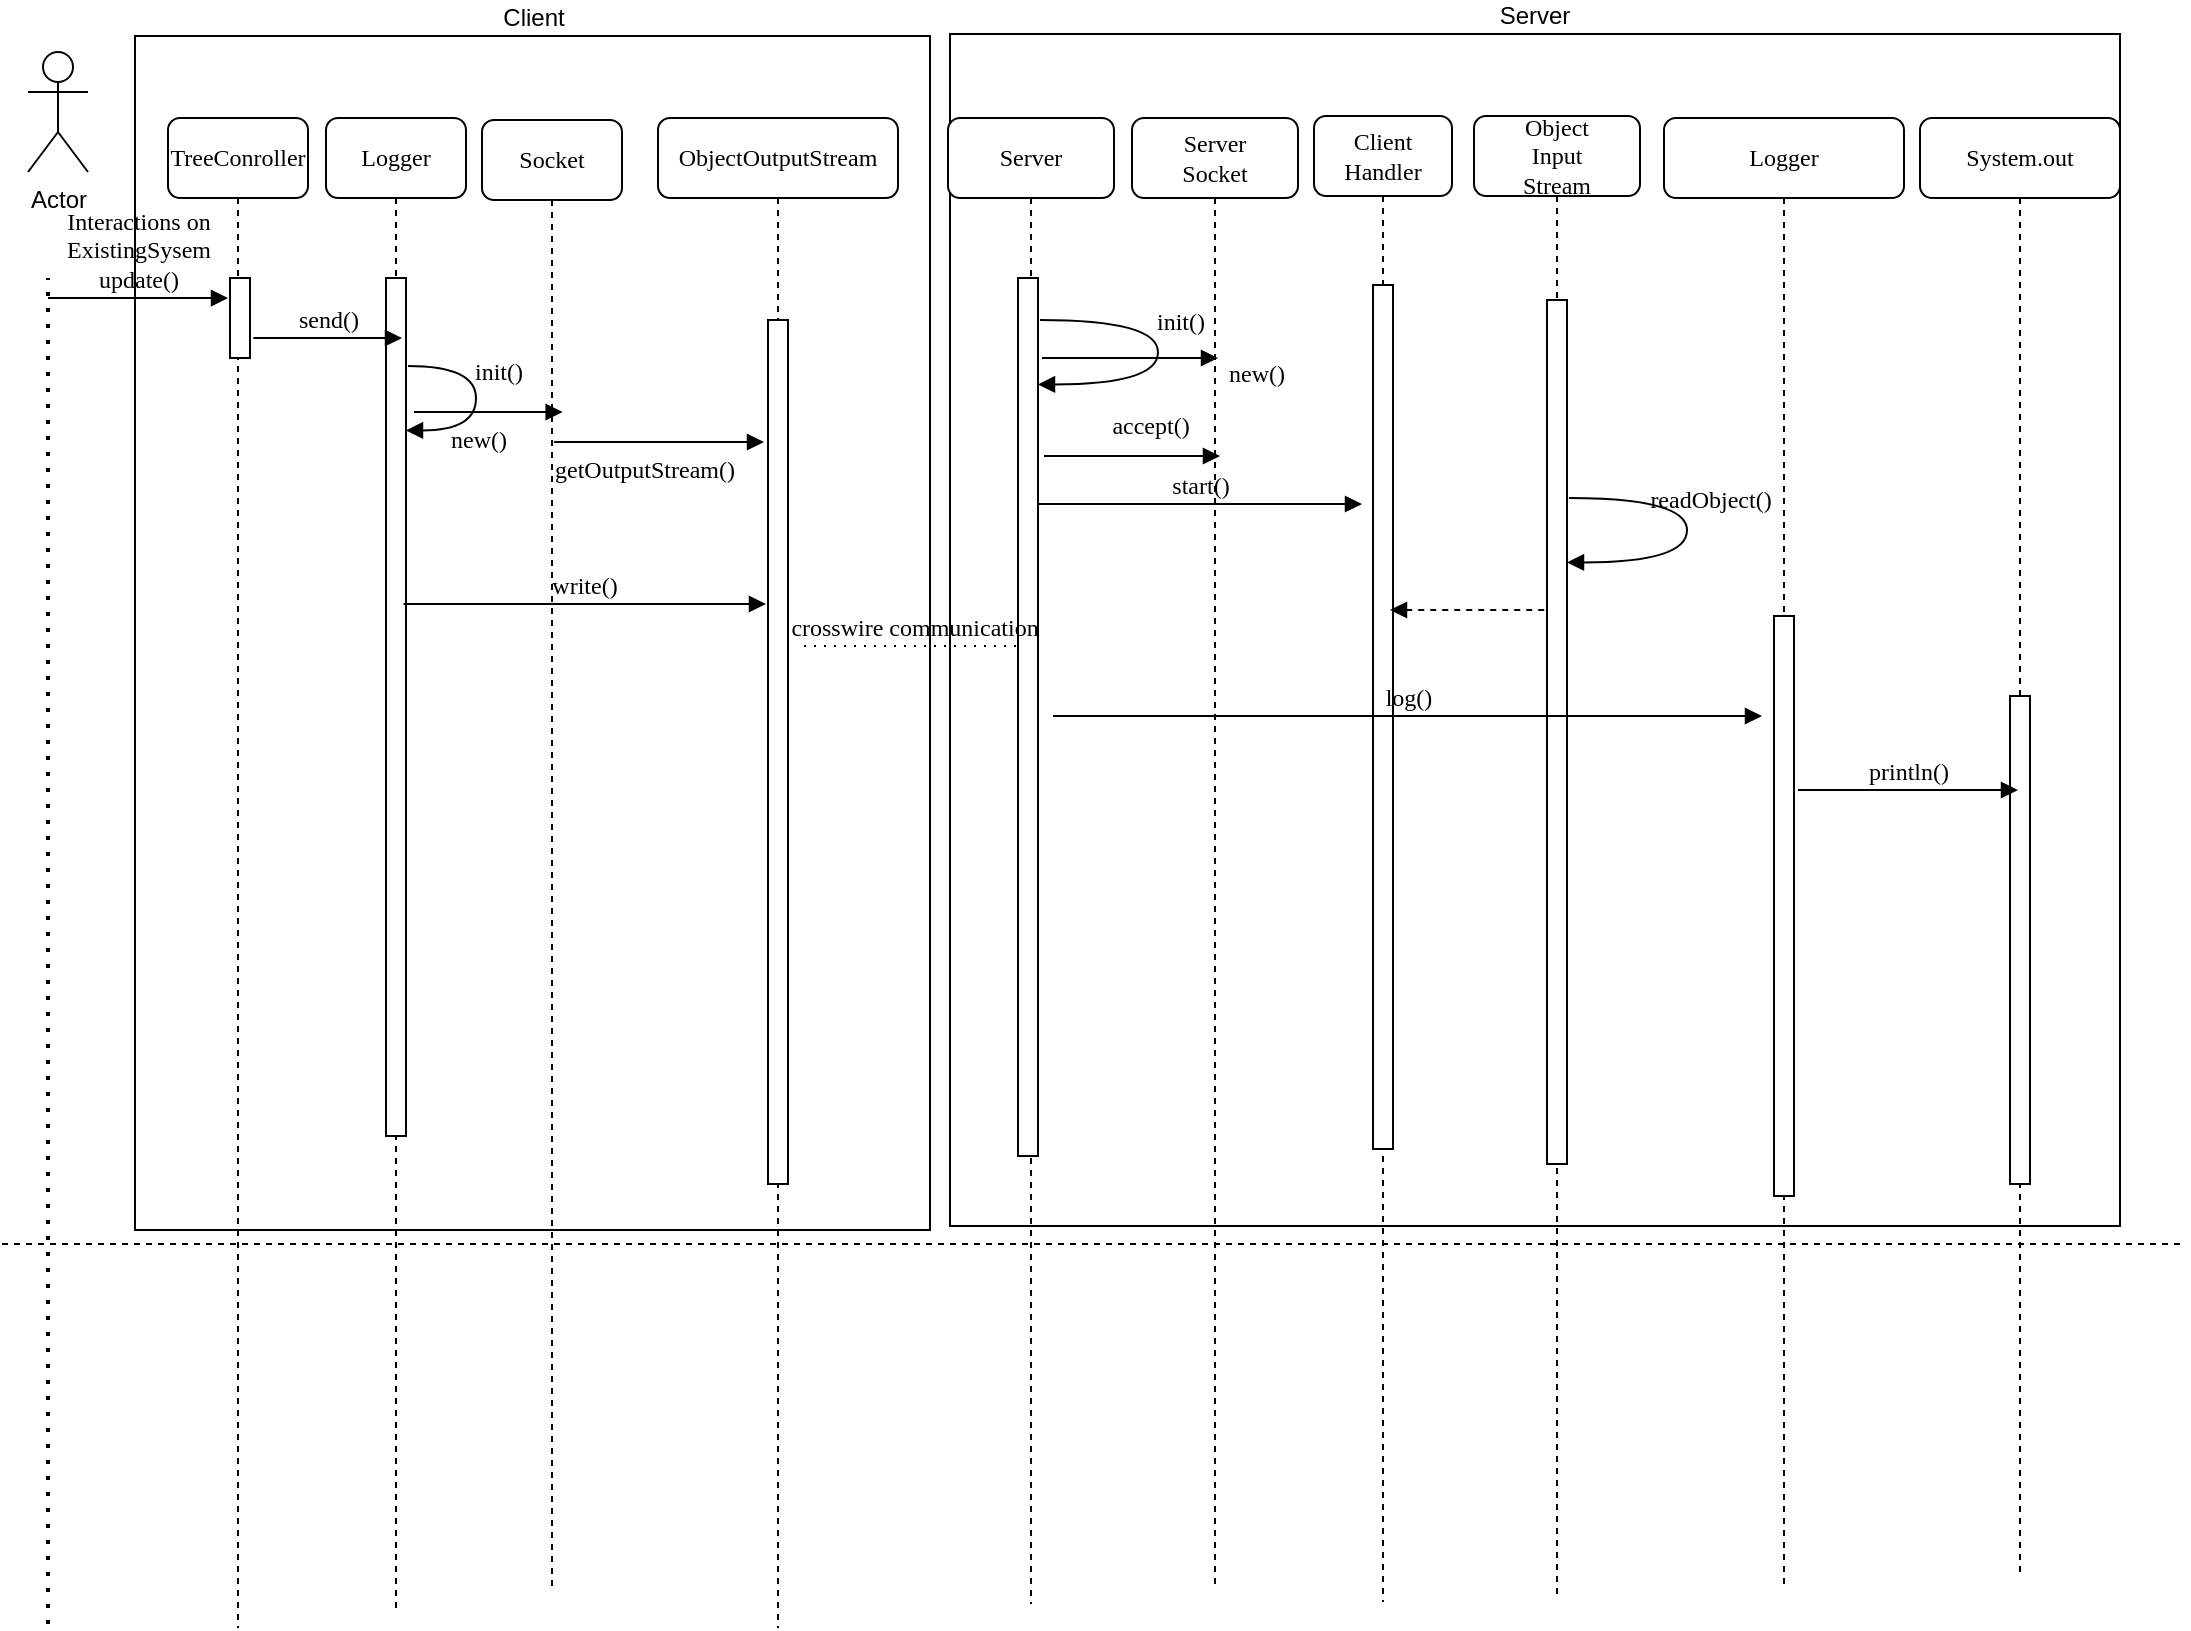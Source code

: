 <mxfile version="14.9.5" type="github" pages="2">
  <diagram name="Page-1" id="13e1069c-82ec-6db2-03f1-153e76fe0fe0">
    <mxGraphModel dx="2028" dy="1175" grid="0" gridSize="10" guides="1" tooltips="1" connect="1" arrows="1" fold="1" page="1" pageScale="1" pageWidth="1100" pageHeight="850" background="none" math="0" shadow="0">
      <root>
        <mxCell id="0" />
        <mxCell id="1" parent="0" />
        <mxCell id="lUZzRfqhpDz72i9qPuJh-14" value="Server" style="rounded=0;whiteSpace=wrap;html=1;labelPosition=center;verticalLabelPosition=top;align=center;verticalAlign=bottom;fillColor=none;" parent="1" vertex="1">
          <mxGeometry x="478" y="38" width="585" height="596" as="geometry" />
        </mxCell>
        <mxCell id="lUZzRfqhpDz72i9qPuJh-13" value="Client" style="rounded=0;html=1;fillColor=none;whiteSpace=wrap;labelPosition=center;verticalLabelPosition=top;align=center;verticalAlign=bottom;" parent="1" vertex="1">
          <mxGeometry x="70.5" y="39" width="397.5" height="597" as="geometry" />
        </mxCell>
        <mxCell id="7baba1c4bc27f4b0-3" value="Logger" style="shape=umlLifeline;perimeter=lifelinePerimeter;whiteSpace=wrap;html=1;container=1;collapsible=0;recursiveResize=0;outlineConnect=0;rounded=1;shadow=0;comic=0;labelBackgroundColor=none;strokeWidth=1;fontFamily=Verdana;fontSize=12;align=center;" parent="1" vertex="1">
          <mxGeometry x="166" y="80" width="70" height="747" as="geometry" />
        </mxCell>
        <mxCell id="7baba1c4bc27f4b0-4" value="Server" style="shape=umlLifeline;perimeter=lifelinePerimeter;whiteSpace=wrap;html=1;container=1;collapsible=0;recursiveResize=0;outlineConnect=0;rounded=1;shadow=0;comic=0;labelBackgroundColor=none;strokeWidth=1;fontFamily=Verdana;fontSize=12;align=center;" parent="1" vertex="1">
          <mxGeometry x="477" y="80" width="83" height="743" as="geometry" />
        </mxCell>
        <mxCell id="7baba1c4bc27f4b0-6" value="Object&lt;br&gt;Input&lt;br&gt;Stream" style="shape=umlLifeline;perimeter=lifelinePerimeter;whiteSpace=wrap;html=1;container=1;collapsible=0;recursiveResize=0;outlineConnect=0;rounded=1;shadow=0;comic=0;labelBackgroundColor=none;strokeWidth=1;fontFamily=Verdana;fontSize=12;align=center;" parent="1" vertex="1">
          <mxGeometry x="740" y="79" width="83" height="742" as="geometry" />
        </mxCell>
        <mxCell id="7baba1c4bc27f4b0-7" value="System.out" style="shape=umlLifeline;perimeter=lifelinePerimeter;whiteSpace=wrap;html=1;container=1;collapsible=0;recursiveResize=0;outlineConnect=0;rounded=1;shadow=0;comic=0;labelBackgroundColor=none;strokeWidth=1;fontFamily=Verdana;fontSize=12;align=center;" parent="1" vertex="1">
          <mxGeometry x="963" y="80" width="100" height="727" as="geometry" />
        </mxCell>
        <mxCell id="7baba1c4bc27f4b0-8" value="TreeConroller" style="shape=umlLifeline;perimeter=lifelinePerimeter;whiteSpace=wrap;html=1;container=1;collapsible=0;recursiveResize=0;outlineConnect=0;rounded=1;shadow=0;comic=0;labelBackgroundColor=none;strokeWidth=1;fontFamily=Verdana;fontSize=12;align=center;" parent="1" vertex="1">
          <mxGeometry x="87" y="80" width="70" height="755" as="geometry" />
        </mxCell>
        <mxCell id="7baba1c4bc27f4b0-9" value="" style="html=1;points=[];perimeter=orthogonalPerimeter;rounded=0;shadow=0;comic=0;labelBackgroundColor=none;strokeWidth=1;fontFamily=Verdana;fontSize=12;align=center;" parent="7baba1c4bc27f4b0-8" vertex="1">
          <mxGeometry x="31" y="80" width="10" height="40" as="geometry" />
        </mxCell>
        <mxCell id="v2sNKhrYKezQcKQ5aqy3-1" value="Actor" style="shape=umlActor;verticalLabelPosition=bottom;verticalAlign=top;html=1;outlineConnect=0;" parent="1" vertex="1">
          <mxGeometry x="17" y="47" width="30" height="60" as="geometry" />
        </mxCell>
        <mxCell id="v2sNKhrYKezQcKQ5aqy3-5" value="" style="endArrow=none;dashed=1;html=1;dashPattern=1 3;strokeWidth=2;" parent="1" edge="1">
          <mxGeometry width="50" height="50" relative="1" as="geometry">
            <mxPoint x="27" y="833" as="sourcePoint" />
            <mxPoint x="27" y="160" as="targetPoint" />
          </mxGeometry>
        </mxCell>
        <mxCell id="GuuvEOTeNEV0MSkpKMg_-3" value="" style="html=1;points=[];perimeter=orthogonalPerimeter;rounded=0;shadow=0;comic=0;labelBackgroundColor=none;strokeWidth=1;fontFamily=Verdana;fontSize=12;align=center;" parent="1" vertex="1">
          <mxGeometry x="196" y="160" width="10" height="429" as="geometry" />
        </mxCell>
        <mxCell id="GuuvEOTeNEV0MSkpKMg_-9" value="" style="html=1;points=[];perimeter=orthogonalPerimeter;rounded=0;shadow=0;comic=0;labelBackgroundColor=none;strokeWidth=1;fontFamily=Verdana;fontSize=12;align=center;" parent="1" vertex="1">
          <mxGeometry x="776.5" y="171" width="10" height="432" as="geometry" />
        </mxCell>
        <mxCell id="GuuvEOTeNEV0MSkpKMg_-15" value="" style="html=1;points=[];perimeter=orthogonalPerimeter;rounded=0;shadow=0;comic=0;labelBackgroundColor=none;strokeWidth=1;fontFamily=Verdana;fontSize=12;align=center;" parent="1" vertex="1">
          <mxGeometry x="1008" y="369" width="10" height="244" as="geometry" />
        </mxCell>
        <mxCell id="GuuvEOTeNEV0MSkpKMg_-17" value="Interactions on &lt;br&gt;ExistingSysem&lt;br&gt;update()" style="html=1;verticalAlign=bottom;endArrow=block;labelBackgroundColor=none;fontFamily=Verdana;fontSize=12;edgeStyle=elbowEdgeStyle;elbow=horizontal;exitX=1.06;exitY=0.064;exitDx=0;exitDy=0;exitPerimeter=0;" parent="1" edge="1">
          <mxGeometry relative="1" as="geometry">
            <mxPoint x="27.0" y="170.03" as="sourcePoint" />
            <mxPoint x="117" y="170" as="targetPoint" />
          </mxGeometry>
        </mxCell>
        <mxCell id="GuuvEOTeNEV0MSkpKMg_-24" value="" style="endArrow=none;html=1;dashed=1;" parent="1" edge="1">
          <mxGeometry width="50" height="50" relative="1" as="geometry">
            <mxPoint x="4" y="643" as="sourcePoint" />
            <mxPoint x="1096" y="643" as="targetPoint" />
          </mxGeometry>
        </mxCell>
        <mxCell id="z9VeMY2LPaJ1HMEdanNb-1" value="ObjectOutputStream" style="shape=umlLifeline;perimeter=lifelinePerimeter;whiteSpace=wrap;html=1;container=1;collapsible=0;recursiveResize=0;outlineConnect=0;rounded=1;shadow=0;comic=0;labelBackgroundColor=none;strokeWidth=1;fontFamily=Verdana;fontSize=12;align=center;" parent="1" vertex="1">
          <mxGeometry x="332" y="80" width="120" height="755" as="geometry" />
        </mxCell>
        <mxCell id="z9VeMY2LPaJ1HMEdanNb-2" value="Client&lt;br&gt;Handler" style="shape=umlLifeline;perimeter=lifelinePerimeter;whiteSpace=wrap;html=1;container=1;collapsible=0;recursiveResize=0;outlineConnect=0;rounded=1;shadow=0;comic=0;labelBackgroundColor=none;strokeWidth=1;fontFamily=Verdana;fontSize=12;align=center;" parent="1" vertex="1">
          <mxGeometry x="660" y="79" width="69" height="743" as="geometry" />
        </mxCell>
        <mxCell id="z9VeMY2LPaJ1HMEdanNb-3" value="Logger" style="shape=umlLifeline;perimeter=lifelinePerimeter;whiteSpace=wrap;html=1;container=1;collapsible=0;recursiveResize=0;outlineConnect=0;rounded=1;shadow=0;comic=0;labelBackgroundColor=none;strokeWidth=1;fontFamily=Verdana;fontSize=12;align=center;" parent="1" vertex="1">
          <mxGeometry x="835" y="80" width="120" height="735" as="geometry" />
        </mxCell>
        <mxCell id="z9VeMY2LPaJ1HMEdanNb-5" value="send()" style="html=1;verticalAlign=bottom;endArrow=block;labelBackgroundColor=none;fontFamily=Verdana;fontSize=12;edgeStyle=elbowEdgeStyle;elbow=horizontal;exitX=1.167;exitY=0.75;exitDx=0;exitDy=0;exitPerimeter=0;" parent="1" source="7baba1c4bc27f4b0-9" edge="1">
          <mxGeometry relative="1" as="geometry">
            <mxPoint x="137" y="190.03" as="sourcePoint" />
            <mxPoint x="204" y="190" as="targetPoint" />
          </mxGeometry>
        </mxCell>
        <mxCell id="z9VeMY2LPaJ1HMEdanNb-10" value="write()" style="html=1;verticalAlign=bottom;endArrow=block;labelBackgroundColor=none;fontFamily=Verdana;fontSize=12;edgeStyle=elbowEdgeStyle;elbow=horizontal;" parent="1" edge="1">
          <mxGeometry relative="1" as="geometry">
            <mxPoint x="204.75" y="323" as="sourcePoint" />
            <mxPoint x="386" y="323" as="targetPoint" />
          </mxGeometry>
        </mxCell>
        <mxCell id="z9VeMY2LPaJ1HMEdanNb-13" value="" style="html=1;points=[];perimeter=orthogonalPerimeter;rounded=0;shadow=0;comic=0;labelBackgroundColor=none;strokeWidth=1;fontFamily=Verdana;fontSize=12;align=center;" parent="1" vertex="1">
          <mxGeometry x="512" y="160" width="10" height="439" as="geometry" />
        </mxCell>
        <mxCell id="lUZzRfqhpDz72i9qPuJh-1" value="init()" style="html=1;verticalAlign=bottom;endArrow=block;labelBackgroundColor=none;fontFamily=Verdana;fontSize=12;elbow=vertical;edgeStyle=orthogonalEdgeStyle;curved=1;exitX=1.1;exitY=0.2;exitDx=0;exitDy=0;exitPerimeter=0;" parent="1" edge="1">
          <mxGeometry x="-0.093" y="11" relative="1" as="geometry">
            <mxPoint x="523" y="181" as="sourcePoint" />
            <mxPoint x="521.997" y="213.2" as="targetPoint" />
            <Array as="points">
              <mxPoint x="582" y="181" />
              <mxPoint x="582" y="213" />
            </Array>
            <mxPoint as="offset" />
          </mxGeometry>
        </mxCell>
        <mxCell id="lUZzRfqhpDz72i9qPuJh-2" value="start()" style="html=1;verticalAlign=bottom;endArrow=block;labelBackgroundColor=none;fontFamily=Verdana;fontSize=12;edgeStyle=elbowEdgeStyle;elbow=horizontal;" parent="1" edge="1">
          <mxGeometry relative="1" as="geometry">
            <mxPoint x="522" y="273" as="sourcePoint" />
            <mxPoint x="684" y="273" as="targetPoint" />
          </mxGeometry>
        </mxCell>
        <mxCell id="lUZzRfqhpDz72i9qPuJh-3" value="" style="html=1;points=[];perimeter=orthogonalPerimeter;rounded=0;shadow=0;comic=0;labelBackgroundColor=none;strokeWidth=1;fontFamily=Verdana;fontSize=12;align=center;" parent="1" vertex="1">
          <mxGeometry x="689.5" y="163.5" width="10" height="432" as="geometry" />
        </mxCell>
        <mxCell id="lUZzRfqhpDz72i9qPuJh-4" value="" style="html=1;points=[];perimeter=orthogonalPerimeter;rounded=0;shadow=0;comic=0;labelBackgroundColor=none;strokeWidth=1;fontFamily=Verdana;fontSize=12;align=center;" parent="1" vertex="1">
          <mxGeometry x="387" y="181" width="10" height="432" as="geometry" />
        </mxCell>
        <mxCell id="lUZzRfqhpDz72i9qPuJh-6" value="readObject()" style="html=1;verticalAlign=bottom;endArrow=block;labelBackgroundColor=none;fontFamily=Verdana;fontSize=12;elbow=vertical;edgeStyle=orthogonalEdgeStyle;curved=1;exitX=1.1;exitY=0.2;exitDx=0;exitDy=0;exitPerimeter=0;" parent="1" edge="1">
          <mxGeometry x="-0.093" y="11" relative="1" as="geometry">
            <mxPoint x="787.5" y="270" as="sourcePoint" />
            <mxPoint x="786.497" y="302.2" as="targetPoint" />
            <Array as="points">
              <mxPoint x="846.5" y="270" />
              <mxPoint x="846.5" y="302" />
            </Array>
            <mxPoint as="offset" />
          </mxGeometry>
        </mxCell>
        <mxCell id="lUZzRfqhpDz72i9qPuJh-7" value="" style="html=1;verticalAlign=bottom;endArrow=none;labelBackgroundColor=none;fontFamily=Verdana;fontSize=12;edgeStyle=elbowEdgeStyle;elbow=horizontal;startArrow=block;startFill=1;endFill=0;dashed=1;" parent="1" edge="1">
          <mxGeometry relative="1" as="geometry">
            <mxPoint x="698" y="326" as="sourcePoint" />
            <mxPoint x="776.5" y="326" as="targetPoint" />
          </mxGeometry>
        </mxCell>
        <mxCell id="lUZzRfqhpDz72i9qPuJh-8" value="log()" style="html=1;verticalAlign=bottom;endArrow=block;labelBackgroundColor=none;fontFamily=Verdana;fontSize=12;edgeStyle=elbowEdgeStyle;elbow=horizontal;" parent="1" edge="1">
          <mxGeometry relative="1" as="geometry">
            <mxPoint x="529.5" y="379" as="sourcePoint" />
            <mxPoint x="884" y="379" as="targetPoint" />
          </mxGeometry>
        </mxCell>
        <mxCell id="lUZzRfqhpDz72i9qPuJh-9" value="" style="html=1;points=[];perimeter=orthogonalPerimeter;rounded=0;shadow=0;comic=0;labelBackgroundColor=none;strokeWidth=1;fontFamily=Verdana;fontSize=12;align=center;" parent="1" vertex="1">
          <mxGeometry x="890" y="329" width="10" height="290" as="geometry" />
        </mxCell>
        <mxCell id="lUZzRfqhpDz72i9qPuJh-10" value="println()" style="html=1;verticalAlign=bottom;endArrow=block;labelBackgroundColor=none;fontFamily=Verdana;fontSize=12;edgeStyle=elbowEdgeStyle;elbow=horizontal;" parent="1" edge="1">
          <mxGeometry relative="1" as="geometry">
            <mxPoint x="902" y="416" as="sourcePoint" />
            <mxPoint x="1012" y="416" as="targetPoint" />
          </mxGeometry>
        </mxCell>
        <mxCell id="lUZzRfqhpDz72i9qPuJh-12" value="crosswire communication" style="html=1;verticalAlign=bottom;endArrow=none;labelBackgroundColor=none;fontFamily=Verdana;fontSize=12;edgeStyle=elbowEdgeStyle;elbow=horizontal;dashed=1;dashPattern=1 4;endFill=0;" parent="1" edge="1">
          <mxGeometry relative="1" as="geometry">
            <mxPoint x="405" y="344" as="sourcePoint" />
            <mxPoint x="515" y="344" as="targetPoint" />
          </mxGeometry>
        </mxCell>
        <mxCell id="lUZzRfqhpDz72i9qPuJh-15" value="init()" style="html=1;verticalAlign=bottom;endArrow=block;labelBackgroundColor=none;fontFamily=Verdana;fontSize=12;elbow=vertical;edgeStyle=orthogonalEdgeStyle;curved=1;exitX=1.1;exitY=0.2;exitDx=0;exitDy=0;exitPerimeter=0;" parent="1" edge="1">
          <mxGeometry x="-0.093" y="11" relative="1" as="geometry">
            <mxPoint x="207" y="204" as="sourcePoint" />
            <mxPoint x="205.997" y="236.2" as="targetPoint" />
            <Array as="points">
              <mxPoint x="241" y="204" />
              <mxPoint x="241" y="236" />
            </Array>
            <mxPoint as="offset" />
          </mxGeometry>
        </mxCell>
        <mxCell id="2c1uvNS8QLujskPOb8Ld-1" value="Socket" style="shape=umlLifeline;perimeter=lifelinePerimeter;whiteSpace=wrap;html=1;container=1;collapsible=0;recursiveResize=0;outlineConnect=0;rounded=1;shadow=0;comic=0;labelBackgroundColor=none;strokeWidth=1;fontFamily=Verdana;fontSize=12;align=center;" vertex="1" parent="1">
          <mxGeometry x="244" y="81" width="70" height="736" as="geometry" />
        </mxCell>
        <mxCell id="2c1uvNS8QLujskPOb8Ld-2" value="new()" style="html=1;verticalAlign=bottom;endArrow=block;labelBackgroundColor=none;fontFamily=Verdana;fontSize=12;edgeStyle=elbowEdgeStyle;elbow=horizontal;exitX=1.167;exitY=0.75;exitDx=0;exitDy=0;exitPerimeter=0;" edge="1" parent="1">
          <mxGeometry x="-0.139" y="-23" relative="1" as="geometry">
            <mxPoint x="210.0" y="227" as="sourcePoint" />
            <mxPoint x="284.33" y="227" as="targetPoint" />
            <mxPoint as="offset" />
          </mxGeometry>
        </mxCell>
        <mxCell id="2c1uvNS8QLujskPOb8Ld-3" value="getOutputStream()" style="html=1;verticalAlign=bottom;endArrow=block;labelBackgroundColor=none;fontFamily=Verdana;fontSize=12;edgeStyle=elbowEdgeStyle;elbow=horizontal;exitX=1.167;exitY=0.75;exitDx=0;exitDy=0;exitPerimeter=0;" edge="1" parent="1">
          <mxGeometry x="-0.139" y="-23" relative="1" as="geometry">
            <mxPoint x="280" y="242" as="sourcePoint" />
            <mxPoint x="385" y="242" as="targetPoint" />
            <mxPoint as="offset" />
          </mxGeometry>
        </mxCell>
        <mxCell id="2c1uvNS8QLujskPOb8Ld-4" value="Server&lt;br&gt;Socket" style="shape=umlLifeline;perimeter=lifelinePerimeter;whiteSpace=wrap;html=1;container=1;collapsible=0;recursiveResize=0;outlineConnect=0;rounded=1;shadow=0;comic=0;labelBackgroundColor=none;strokeWidth=1;fontFamily=Verdana;fontSize=12;align=center;" vertex="1" parent="1">
          <mxGeometry x="569" y="80" width="83" height="735" as="geometry" />
        </mxCell>
        <mxCell id="2c1uvNS8QLujskPOb8Ld-5" value="new()" style="html=1;verticalAlign=bottom;endArrow=block;labelBackgroundColor=none;fontFamily=Verdana;fontSize=12;edgeStyle=elbowEdgeStyle;elbow=horizontal;" edge="1" parent="1">
          <mxGeometry x="1" y="-25" relative="1" as="geometry">
            <mxPoint x="524" y="200" as="sourcePoint" />
            <mxPoint x="612" y="200" as="targetPoint" />
            <mxPoint x="19" y="-8" as="offset" />
          </mxGeometry>
        </mxCell>
        <mxCell id="2c1uvNS8QLujskPOb8Ld-6" value="accept()" style="html=1;verticalAlign=bottom;endArrow=block;labelBackgroundColor=none;fontFamily=Verdana;fontSize=12;edgeStyle=elbowEdgeStyle;elbow=horizontal;" edge="1" parent="1">
          <mxGeometry x="0.204" y="6" relative="1" as="geometry">
            <mxPoint x="525" y="249" as="sourcePoint" />
            <mxPoint x="613" y="249" as="targetPoint" />
            <mxPoint as="offset" />
          </mxGeometry>
        </mxCell>
      </root>
    </mxGraphModel>
  </diagram>
  <diagram id="S8zabm3xXa2it1Rt0kaW" name="Page-2">
    <mxGraphModel dx="1739" dy="1007" grid="0" gridSize="10" guides="1" tooltips="1" connect="1" arrows="1" fold="1" page="1" pageScale="1" pageWidth="1100" pageHeight="850" math="0" shadow="0">
      <root>
        <mxCell id="XKy7Yf_HmS_zTGG1OiPF-0" />
        <mxCell id="XKy7Yf_HmS_zTGG1OiPF-1" parent="XKy7Yf_HmS_zTGG1OiPF-0" />
        <mxCell id="-kwtiMbVNel1XOeqWKEO-12" value="" style="html=1;points=[];perimeter=orthogonalPerimeter;rounded=0;shadow=0;comic=0;labelBackgroundColor=none;strokeWidth=1;fontFamily=Verdana;fontSize=12;align=center;" vertex="1" parent="XKy7Yf_HmS_zTGG1OiPF-1">
          <mxGeometry x="630" y="501" width="10" height="40" as="geometry" />
        </mxCell>
        <mxCell id="opw8CqzLlbb5e5fjiOuG-0" value="Calculator&lt;br&gt;View" style="shape=umlLifeline;perimeter=lifelinePerimeter;whiteSpace=wrap;html=1;container=1;collapsible=0;recursiveResize=0;outlineConnect=0;rounded=1;shadow=0;comic=0;labelBackgroundColor=none;strokeWidth=1;fontFamily=Verdana;fontSize=12;align=center;" vertex="1" parent="XKy7Yf_HmS_zTGG1OiPF-1">
          <mxGeometry x="69" y="80" width="70" height="741" as="geometry" />
        </mxCell>
        <mxCell id="opw8CqzLlbb5e5fjiOuG-1" value="" style="html=1;points=[];perimeter=orthogonalPerimeter;rounded=0;shadow=0;comic=0;labelBackgroundColor=none;strokeWidth=1;fontFamily=Verdana;fontSize=12;align=center;" vertex="1" parent="opw8CqzLlbb5e5fjiOuG-0">
          <mxGeometry x="30" y="94" width="10" height="40" as="geometry" />
        </mxCell>
        <mxCell id="opw8CqzLlbb5e5fjiOuG-2" value="Actor" style="shape=umlActor;verticalLabelPosition=bottom;verticalAlign=top;html=1;outlineConnect=0;" vertex="1" parent="XKy7Yf_HmS_zTGG1OiPF-1">
          <mxGeometry x="17" y="47" width="30" height="60" as="geometry" />
        </mxCell>
        <mxCell id="eRpeyzK78DtMLZnNxfuK-0" value="" style="endArrow=none;dashed=1;html=1;dashPattern=1 3;strokeWidth=2;" edge="1" parent="XKy7Yf_HmS_zTGG1OiPF-1">
          <mxGeometry width="50" height="50" relative="1" as="geometry">
            <mxPoint x="27" y="824" as="sourcePoint" />
            <mxPoint x="27" y="160" as="targetPoint" />
          </mxGeometry>
        </mxCell>
        <mxCell id="8qmAnpfRs-YEG-RlEZsm-0" value="press 3" style="html=1;verticalAlign=bottom;endArrow=block;labelBackgroundColor=none;fontFamily=Verdana;fontSize=12;edgeStyle=elbowEdgeStyle;elbow=horizontal;exitX=1.06;exitY=0.064;exitDx=0;exitDy=0;exitPerimeter=0;" edge="1" parent="XKy7Yf_HmS_zTGG1OiPF-1">
          <mxGeometry relative="1" as="geometry">
            <mxPoint x="29" y="182.03" as="sourcePoint" />
            <mxPoint x="98" y="182" as="targetPoint" />
          </mxGeometry>
        </mxCell>
        <mxCell id="8qmAnpfRs-YEG-RlEZsm-2" value="Calculator&lt;br&gt;View&lt;br&gt;Listener" style="shape=umlLifeline;perimeter=lifelinePerimeter;whiteSpace=wrap;html=1;container=1;collapsible=0;recursiveResize=0;outlineConnect=0;rounded=1;shadow=0;comic=0;labelBackgroundColor=none;strokeWidth=1;fontFamily=Verdana;fontSize=12;align=center;" vertex="1" parent="XKy7Yf_HmS_zTGG1OiPF-1">
          <mxGeometry x="168" y="76" width="70" height="747" as="geometry" />
        </mxCell>
        <mxCell id="8qmAnpfRs-YEG-RlEZsm-3" value="" style="html=1;points=[];perimeter=orthogonalPerimeter;rounded=0;shadow=0;comic=0;labelBackgroundColor=none;strokeWidth=1;fontFamily=Verdana;fontSize=12;align=center;" vertex="1" parent="8qmAnpfRs-YEG-RlEZsm-2">
          <mxGeometry x="30" y="94" width="10" height="40" as="geometry" />
        </mxCell>
        <mxCell id="8qmAnpfRs-YEG-RlEZsm-4" value="action&lt;br&gt;Performed" style="html=1;verticalAlign=bottom;endArrow=block;labelBackgroundColor=none;fontFamily=Verdana;fontSize=12;edgeStyle=elbowEdgeStyle;elbow=horizontal;exitX=1.06;exitY=0.064;exitDx=0;exitDy=0;exitPerimeter=0;" edge="1" parent="XKy7Yf_HmS_zTGG1OiPF-1">
          <mxGeometry relative="1" as="geometry">
            <mxPoint x="110" y="193.03" as="sourcePoint" />
            <mxPoint x="197" y="193" as="targetPoint" />
          </mxGeometry>
        </mxCell>
        <mxCell id="8qmAnpfRs-YEG-RlEZsm-5" value="StateSystem" style="shape=umlLifeline;perimeter=lifelinePerimeter;whiteSpace=wrap;html=1;container=1;collapsible=0;recursiveResize=0;outlineConnect=0;rounded=1;shadow=0;comic=0;labelBackgroundColor=none;strokeWidth=1;fontFamily=Verdana;fontSize=12;align=center;" vertex="1" parent="XKy7Yf_HmS_zTGG1OiPF-1">
          <mxGeometry x="297" y="73" width="70" height="746" as="geometry" />
        </mxCell>
        <mxCell id="8qmAnpfRs-YEG-RlEZsm-6" value="" style="html=1;points=[];perimeter=orthogonalPerimeter;rounded=0;shadow=0;comic=0;labelBackgroundColor=none;strokeWidth=1;fontFamily=Verdana;fontSize=12;align=center;" vertex="1" parent="8qmAnpfRs-YEG-RlEZsm-5">
          <mxGeometry x="30" y="94" width="10" height="55" as="geometry" />
        </mxCell>
        <mxCell id="8qmAnpfRs-YEG-RlEZsm-7" value="&lt;p style=&quot;margin: 0.0px 0.0px 0.0px 0.0px ; font: 12.0px &amp;#34;menlo&amp;#34;&quot;&gt;&lt;br&gt;&lt;/p&gt;" style="text;whiteSpace=wrap;html=1;" vertex="1" parent="XKy7Yf_HmS_zTGG1OiPF-1">
          <mxGeometry x="522" y="190" width="165" height="28" as="geometry" />
        </mxCell>
        <mxCell id="8qmAnpfRs-YEG-RlEZsm-8" value="&lt;p style=&quot;margin: 0px ; font-stretch: normal ; line-height: normal ; font-family: &amp;#34;menlo&amp;#34;&quot;&gt;handleMessage&lt;/p&gt;" style="html=1;verticalAlign=bottom;endArrow=block;labelBackgroundColor=none;fontFamily=Verdana;fontSize=12;edgeStyle=elbowEdgeStyle;elbow=vertical;exitX=1.06;exitY=0.064;exitDx=0;exitDy=0;exitPerimeter=0;" edge="1" parent="XKy7Yf_HmS_zTGG1OiPF-1">
          <mxGeometry relative="1" as="geometry">
            <mxPoint x="209" y="201.03" as="sourcePoint" />
            <mxPoint x="329" y="201" as="targetPoint" />
          </mxGeometry>
        </mxCell>
        <mxCell id="8qmAnpfRs-YEG-RlEZsm-9" value="press +" style="html=1;verticalAlign=bottom;endArrow=block;labelBackgroundColor=none;fontFamily=Verdana;fontSize=12;edgeStyle=elbowEdgeStyle;elbow=horizontal;exitX=1.06;exitY=0.064;exitDx=0;exitDy=0;exitPerimeter=0;" edge="1" parent="XKy7Yf_HmS_zTGG1OiPF-1">
          <mxGeometry relative="1" as="geometry">
            <mxPoint x="32" y="247.03" as="sourcePoint" />
            <mxPoint x="101" y="247" as="targetPoint" />
          </mxGeometry>
        </mxCell>
        <mxCell id="8qmAnpfRs-YEG-RlEZsm-10" value="action&lt;br&gt;Performed" style="html=1;verticalAlign=bottom;endArrow=block;labelBackgroundColor=none;fontFamily=Verdana;fontSize=12;edgeStyle=elbowEdgeStyle;elbow=horizontal;exitX=1.06;exitY=0.064;exitDx=0;exitDy=0;exitPerimeter=0;" edge="1" parent="XKy7Yf_HmS_zTGG1OiPF-1">
          <mxGeometry relative="1" as="geometry">
            <mxPoint x="113" y="258.03" as="sourcePoint" />
            <mxPoint x="200" y="258" as="targetPoint" />
          </mxGeometry>
        </mxCell>
        <mxCell id="8qmAnpfRs-YEG-RlEZsm-11" value="&lt;p style=&quot;margin: 0px ; font-stretch: normal ; line-height: normal ; font-family: &amp;#34;menlo&amp;#34;&quot;&gt;handleMessage&lt;/p&gt;" style="html=1;verticalAlign=bottom;endArrow=block;labelBackgroundColor=none;fontFamily=Verdana;fontSize=12;edgeStyle=elbowEdgeStyle;elbow=vertical;exitX=1.06;exitY=0.064;exitDx=0;exitDy=0;exitPerimeter=0;" edge="1" parent="XKy7Yf_HmS_zTGG1OiPF-1">
          <mxGeometry relative="1" as="geometry">
            <mxPoint x="212" y="266.03" as="sourcePoint" />
            <mxPoint x="332" y="266" as="targetPoint" />
          </mxGeometry>
        </mxCell>
        <mxCell id="8qmAnpfRs-YEG-RlEZsm-12" value="" style="html=1;points=[];perimeter=orthogonalPerimeter;rounded=0;shadow=0;comic=0;labelBackgroundColor=none;strokeWidth=1;fontFamily=Verdana;fontSize=12;align=center;" vertex="1" parent="XKy7Yf_HmS_zTGG1OiPF-1">
          <mxGeometry x="329" y="248" width="10" height="73" as="geometry" />
        </mxCell>
        <mxCell id="8qmAnpfRs-YEG-RlEZsm-13" value="" style="html=1;points=[];perimeter=orthogonalPerimeter;rounded=0;shadow=0;comic=0;labelBackgroundColor=none;strokeWidth=1;fontFamily=Verdana;fontSize=12;align=center;" vertex="1" parent="XKy7Yf_HmS_zTGG1OiPF-1">
          <mxGeometry x="198" y="244" width="10" height="55" as="geometry" />
        </mxCell>
        <mxCell id="4PdiF6NV9HCvePonZMJu-0" value="changeState()" style="html=1;verticalAlign=bottom;endArrow=block;labelBackgroundColor=none;fontFamily=Verdana;fontSize=12;elbow=vertical;edgeStyle=orthogonalEdgeStyle;curved=1;exitX=1.1;exitY=0.2;exitDx=0;exitDy=0;exitPerimeter=0;" edge="1" parent="XKy7Yf_HmS_zTGG1OiPF-1">
          <mxGeometry x="-0.328" y="33" relative="1" as="geometry">
            <mxPoint x="340" y="275" as="sourcePoint" />
            <mxPoint x="338.997" y="307.2" as="targetPoint" />
            <Array as="points">
              <mxPoint x="374" y="275" />
              <mxPoint x="374" y="307" />
            </Array>
            <mxPoint as="offset" />
          </mxGeometry>
        </mxCell>
        <mxCell id="4PdiF6NV9HCvePonZMJu-1" value="" style="html=1;points=[];perimeter=orthogonalPerimeter;rounded=0;shadow=0;comic=0;labelBackgroundColor=none;strokeWidth=1;fontFamily=Verdana;fontSize=12;align=center;" vertex="1" parent="XKy7Yf_HmS_zTGG1OiPF-1">
          <mxGeometry x="101" y="237" width="10" height="40" as="geometry" />
        </mxCell>
        <mxCell id="4PdiF6NV9HCvePonZMJu-2" value="press 8" style="html=1;verticalAlign=bottom;endArrow=block;labelBackgroundColor=none;fontFamily=Verdana;fontSize=12;edgeStyle=elbowEdgeStyle;elbow=horizontal;exitX=1.06;exitY=0.064;exitDx=0;exitDy=0;exitPerimeter=0;" edge="1" parent="XKy7Yf_HmS_zTGG1OiPF-1">
          <mxGeometry relative="1" as="geometry">
            <mxPoint x="30" y="334.03" as="sourcePoint" />
            <mxPoint x="99" y="334" as="targetPoint" />
          </mxGeometry>
        </mxCell>
        <mxCell id="4PdiF6NV9HCvePonZMJu-3" value="action&lt;br&gt;Performed" style="html=1;verticalAlign=bottom;endArrow=block;labelBackgroundColor=none;fontFamily=Verdana;fontSize=12;edgeStyle=elbowEdgeStyle;elbow=horizontal;exitX=1.06;exitY=0.064;exitDx=0;exitDy=0;exitPerimeter=0;" edge="1" parent="XKy7Yf_HmS_zTGG1OiPF-1">
          <mxGeometry relative="1" as="geometry">
            <mxPoint x="111" y="345.03" as="sourcePoint" />
            <mxPoint x="198" y="345" as="targetPoint" />
          </mxGeometry>
        </mxCell>
        <mxCell id="4PdiF6NV9HCvePonZMJu-4" value="&lt;p style=&quot;margin: 0px ; font-stretch: normal ; line-height: normal ; font-family: &amp;#34;menlo&amp;#34;&quot;&gt;handleMessage&lt;/p&gt;" style="html=1;verticalAlign=bottom;endArrow=block;labelBackgroundColor=none;fontFamily=Verdana;fontSize=12;edgeStyle=elbowEdgeStyle;elbow=vertical;exitX=1.06;exitY=0.064;exitDx=0;exitDy=0;exitPerimeter=0;" edge="1" parent="XKy7Yf_HmS_zTGG1OiPF-1">
          <mxGeometry relative="1" as="geometry">
            <mxPoint x="210" y="353.03" as="sourcePoint" />
            <mxPoint x="330" y="353" as="targetPoint" />
          </mxGeometry>
        </mxCell>
        <mxCell id="4PdiF6NV9HCvePonZMJu-5" value="" style="html=1;points=[];perimeter=orthogonalPerimeter;rounded=0;shadow=0;comic=0;labelBackgroundColor=none;strokeWidth=1;fontFamily=Verdana;fontSize=12;align=center;" vertex="1" parent="XKy7Yf_HmS_zTGG1OiPF-1">
          <mxGeometry x="327" y="335" width="10" height="73" as="geometry" />
        </mxCell>
        <mxCell id="4PdiF6NV9HCvePonZMJu-6" value="" style="html=1;points=[];perimeter=orthogonalPerimeter;rounded=0;shadow=0;comic=0;labelBackgroundColor=none;strokeWidth=1;fontFamily=Verdana;fontSize=12;align=center;" vertex="1" parent="XKy7Yf_HmS_zTGG1OiPF-1">
          <mxGeometry x="196" y="331" width="10" height="55" as="geometry" />
        </mxCell>
        <mxCell id="4PdiF6NV9HCvePonZMJu-8" value="" style="html=1;points=[];perimeter=orthogonalPerimeter;rounded=0;shadow=0;comic=0;labelBackgroundColor=none;strokeWidth=1;fontFamily=Verdana;fontSize=12;align=center;" vertex="1" parent="XKy7Yf_HmS_zTGG1OiPF-1">
          <mxGeometry x="99" y="324" width="10" height="40" as="geometry" />
        </mxCell>
        <mxCell id="4PdiF6NV9HCvePonZMJu-9" value="press =" style="html=1;verticalAlign=bottom;endArrow=block;labelBackgroundColor=none;fontFamily=Verdana;fontSize=12;edgeStyle=elbowEdgeStyle;elbow=horizontal;exitX=1.06;exitY=0.064;exitDx=0;exitDy=0;exitPerimeter=0;" edge="1" parent="XKy7Yf_HmS_zTGG1OiPF-1">
          <mxGeometry relative="1" as="geometry">
            <mxPoint x="30" y="427.03" as="sourcePoint" />
            <mxPoint x="99" y="427" as="targetPoint" />
          </mxGeometry>
        </mxCell>
        <mxCell id="4PdiF6NV9HCvePonZMJu-10" value="action&lt;br&gt;Performed" style="html=1;verticalAlign=bottom;endArrow=block;labelBackgroundColor=none;fontFamily=Verdana;fontSize=12;edgeStyle=elbowEdgeStyle;elbow=horizontal;exitX=1.06;exitY=0.064;exitDx=0;exitDy=0;exitPerimeter=0;" edge="1" parent="XKy7Yf_HmS_zTGG1OiPF-1">
          <mxGeometry relative="1" as="geometry">
            <mxPoint x="111" y="438.03" as="sourcePoint" />
            <mxPoint x="198" y="438" as="targetPoint" />
          </mxGeometry>
        </mxCell>
        <mxCell id="4PdiF6NV9HCvePonZMJu-11" value="&lt;p style=&quot;margin: 0px ; font-stretch: normal ; line-height: normal ; font-family: &amp;#34;menlo&amp;#34;&quot;&gt;handleMessage&lt;/p&gt;" style="html=1;verticalAlign=bottom;endArrow=block;labelBackgroundColor=none;fontFamily=Verdana;fontSize=12;edgeStyle=elbowEdgeStyle;elbow=vertical;exitX=1.06;exitY=0.064;exitDx=0;exitDy=0;exitPerimeter=0;" edge="1" parent="XKy7Yf_HmS_zTGG1OiPF-1">
          <mxGeometry relative="1" as="geometry">
            <mxPoint x="210" y="446.03" as="sourcePoint" />
            <mxPoint x="330" y="446" as="targetPoint" />
          </mxGeometry>
        </mxCell>
        <mxCell id="4PdiF6NV9HCvePonZMJu-12" value="" style="html=1;points=[];perimeter=orthogonalPerimeter;rounded=0;shadow=0;comic=0;labelBackgroundColor=none;strokeWidth=1;fontFamily=Verdana;fontSize=12;align=center;" vertex="1" parent="XKy7Yf_HmS_zTGG1OiPF-1">
          <mxGeometry x="327" y="428" width="10" height="73" as="geometry" />
        </mxCell>
        <mxCell id="4PdiF6NV9HCvePonZMJu-13" value="" style="html=1;points=[];perimeter=orthogonalPerimeter;rounded=0;shadow=0;comic=0;labelBackgroundColor=none;strokeWidth=1;fontFamily=Verdana;fontSize=12;align=center;" vertex="1" parent="XKy7Yf_HmS_zTGG1OiPF-1">
          <mxGeometry x="196" y="424" width="10" height="55" as="geometry" />
        </mxCell>
        <mxCell id="4PdiF6NV9HCvePonZMJu-14" value="" style="html=1;points=[];perimeter=orthogonalPerimeter;rounded=0;shadow=0;comic=0;labelBackgroundColor=none;strokeWidth=1;fontFamily=Verdana;fontSize=12;align=center;" vertex="1" parent="XKy7Yf_HmS_zTGG1OiPF-1">
          <mxGeometry x="99" y="417" width="10" height="40" as="geometry" />
        </mxCell>
        <mxCell id="-kwtiMbVNel1XOeqWKEO-0" value="Logger" style="shape=umlLifeline;perimeter=lifelinePerimeter;whiteSpace=wrap;html=1;container=1;collapsible=0;recursiveResize=0;outlineConnect=0;rounded=1;shadow=0;comic=0;labelBackgroundColor=none;strokeWidth=1;fontFamily=Verdana;fontSize=12;align=center;" vertex="1" parent="XKy7Yf_HmS_zTGG1OiPF-1">
          <mxGeometry x="522" y="76" width="70" height="749" as="geometry" />
        </mxCell>
        <mxCell id="-kwtiMbVNel1XOeqWKEO-1" value="TreeConroller" style="shape=umlLifeline;perimeter=lifelinePerimeter;whiteSpace=wrap;html=1;container=1;collapsible=0;recursiveResize=0;outlineConnect=0;rounded=1;shadow=0;comic=0;labelBackgroundColor=none;strokeWidth=1;fontFamily=Verdana;fontSize=12;align=center;" vertex="1" parent="XKy7Yf_HmS_zTGG1OiPF-1">
          <mxGeometry x="443" y="76" width="70" height="744" as="geometry" />
        </mxCell>
        <mxCell id="-kwtiMbVNel1XOeqWKEO-2" value="" style="html=1;points=[];perimeter=orthogonalPerimeter;rounded=0;shadow=0;comic=0;labelBackgroundColor=none;strokeWidth=1;fontFamily=Verdana;fontSize=12;align=center;" vertex="1" parent="-kwtiMbVNel1XOeqWKEO-1">
          <mxGeometry x="33" y="370" width="10" height="40" as="geometry" />
        </mxCell>
        <mxCell id="-kwtiMbVNel1XOeqWKEO-3" value="ObjectOutputStream" style="shape=umlLifeline;perimeter=lifelinePerimeter;whiteSpace=wrap;html=1;container=1;collapsible=0;recursiveResize=0;outlineConnect=0;rounded=1;shadow=0;comic=0;labelBackgroundColor=none;strokeWidth=1;fontFamily=Verdana;fontSize=12;align=center;" vertex="1" parent="XKy7Yf_HmS_zTGG1OiPF-1">
          <mxGeometry x="688" y="76" width="120" height="731" as="geometry" />
        </mxCell>
        <mxCell id="-kwtiMbVNel1XOeqWKEO-4" value="send()" style="html=1;verticalAlign=bottom;endArrow=block;labelBackgroundColor=none;fontFamily=Verdana;fontSize=12;edgeStyle=elbowEdgeStyle;elbow=horizontal;exitX=1.167;exitY=0.75;exitDx=0;exitDy=0;exitPerimeter=0;" edge="1" parent="XKy7Yf_HmS_zTGG1OiPF-1" source="-kwtiMbVNel1XOeqWKEO-2">
          <mxGeometry relative="1" as="geometry">
            <mxPoint x="495" y="476.03" as="sourcePoint" />
            <mxPoint x="562" y="476" as="targetPoint" />
          </mxGeometry>
        </mxCell>
        <mxCell id="-kwtiMbVNel1XOeqWKEO-5" value="write()" style="html=1;verticalAlign=bottom;endArrow=block;labelBackgroundColor=none;fontFamily=Verdana;fontSize=12;edgeStyle=elbowEdgeStyle;elbow=horizontal;" edge="1" parent="XKy7Yf_HmS_zTGG1OiPF-1">
          <mxGeometry relative="1" as="geometry">
            <mxPoint x="562.75" y="609" as="sourcePoint" />
            <mxPoint x="744" y="609" as="targetPoint" />
          </mxGeometry>
        </mxCell>
        <mxCell id="-kwtiMbVNel1XOeqWKEO-6" value="init()" style="html=1;verticalAlign=bottom;endArrow=block;labelBackgroundColor=none;fontFamily=Verdana;fontSize=12;elbow=vertical;edgeStyle=orthogonalEdgeStyle;curved=1;exitX=1.1;exitY=0.2;exitDx=0;exitDy=0;exitPerimeter=0;" edge="1" parent="XKy7Yf_HmS_zTGG1OiPF-1">
          <mxGeometry x="-0.093" y="11" relative="1" as="geometry">
            <mxPoint x="565" y="490" as="sourcePoint" />
            <mxPoint x="563.997" y="522.2" as="targetPoint" />
            <Array as="points">
              <mxPoint x="599" y="490" />
              <mxPoint x="599" y="522" />
            </Array>
            <mxPoint as="offset" />
          </mxGeometry>
        </mxCell>
        <mxCell id="-kwtiMbVNel1XOeqWKEO-7" value="Socket" style="shape=umlLifeline;perimeter=lifelinePerimeter;whiteSpace=wrap;html=1;container=1;collapsible=0;recursiveResize=0;outlineConnect=0;rounded=1;shadow=0;comic=0;labelBackgroundColor=none;strokeWidth=1;fontFamily=Verdana;fontSize=12;align=center;" vertex="1" parent="XKy7Yf_HmS_zTGG1OiPF-1">
          <mxGeometry x="600" y="77" width="70" height="746" as="geometry" />
        </mxCell>
        <mxCell id="-kwtiMbVNel1XOeqWKEO-8" value="new()" style="html=1;verticalAlign=bottom;endArrow=block;labelBackgroundColor=none;fontFamily=Verdana;fontSize=12;edgeStyle=elbowEdgeStyle;elbow=horizontal;exitX=1.167;exitY=0.75;exitDx=0;exitDy=0;exitPerimeter=0;" edge="1" parent="XKy7Yf_HmS_zTGG1OiPF-1">
          <mxGeometry x="-0.139" y="-23" relative="1" as="geometry">
            <mxPoint x="568" y="513" as="sourcePoint" />
            <mxPoint x="642.33" y="513" as="targetPoint" />
            <mxPoint as="offset" />
          </mxGeometry>
        </mxCell>
        <mxCell id="-kwtiMbVNel1XOeqWKEO-9" value="getOutputStream()" style="html=1;verticalAlign=bottom;endArrow=block;labelBackgroundColor=none;fontFamily=Verdana;fontSize=12;edgeStyle=elbowEdgeStyle;elbow=horizontal;exitX=1.167;exitY=0.75;exitDx=0;exitDy=0;exitPerimeter=0;" edge="1" parent="XKy7Yf_HmS_zTGG1OiPF-1">
          <mxGeometry x="-0.139" y="-23" relative="1" as="geometry">
            <mxPoint x="638" y="528" as="sourcePoint" />
            <mxPoint x="743" y="528" as="targetPoint" />
            <mxPoint as="offset" />
          </mxGeometry>
        </mxCell>
        <mxCell id="-kwtiMbVNel1XOeqWKEO-10" value="&lt;p style=&quot;margin: 0px ; font-stretch: normal ; line-height: normal ; font-family: &amp;#34;menlo&amp;#34;&quot;&gt;update()&lt;/p&gt;" style="html=1;verticalAlign=bottom;endArrow=block;labelBackgroundColor=none;fontFamily=Verdana;fontSize=12;edgeStyle=elbowEdgeStyle;elbow=vertical;exitX=1.06;exitY=0.064;exitDx=0;exitDy=0;exitPerimeter=0;" edge="1" parent="XKy7Yf_HmS_zTGG1OiPF-1">
          <mxGeometry relative="1" as="geometry">
            <mxPoint x="352" y="454.03" as="sourcePoint" />
            <mxPoint x="472" y="454" as="targetPoint" />
          </mxGeometry>
        </mxCell>
        <mxCell id="-kwtiMbVNel1XOeqWKEO-11" value="" style="html=1;points=[];perimeter=orthogonalPerimeter;rounded=0;shadow=0;comic=0;labelBackgroundColor=none;strokeWidth=1;fontFamily=Verdana;fontSize=12;align=center;" vertex="1" parent="XKy7Yf_HmS_zTGG1OiPF-1">
          <mxGeometry x="556" y="489" width="10" height="40" as="geometry" />
        </mxCell>
        <mxCell id="-kwtiMbVNel1XOeqWKEO-13" value="" style="html=1;points=[];perimeter=orthogonalPerimeter;rounded=0;shadow=0;comic=0;labelBackgroundColor=none;strokeWidth=1;fontFamily=Verdana;fontSize=12;align=center;" vertex="1" parent="XKy7Yf_HmS_zTGG1OiPF-1">
          <mxGeometry x="743" y="508" width="10" height="122" as="geometry" />
        </mxCell>
        <mxCell id="-kwtiMbVNel1XOeqWKEO-14" value="external outbound &lt;br&gt;communication on network" style="html=1;verticalAlign=bottom;endArrow=block;labelBackgroundColor=none;fontFamily=Verdana;fontSize=12;edgeStyle=elbowEdgeStyle;elbow=horizontal;exitX=1.167;exitY=0.75;exitDx=0;exitDy=0;exitPerimeter=0;" edge="1" parent="XKy7Yf_HmS_zTGG1OiPF-1">
          <mxGeometry x="0.295" y="-40" relative="1" as="geometry">
            <mxPoint x="756" y="621" as="sourcePoint" />
            <mxPoint x="861" y="621" as="targetPoint" />
            <mxPoint as="offset" />
          </mxGeometry>
        </mxCell>
      </root>
    </mxGraphModel>
  </diagram>
</mxfile>
